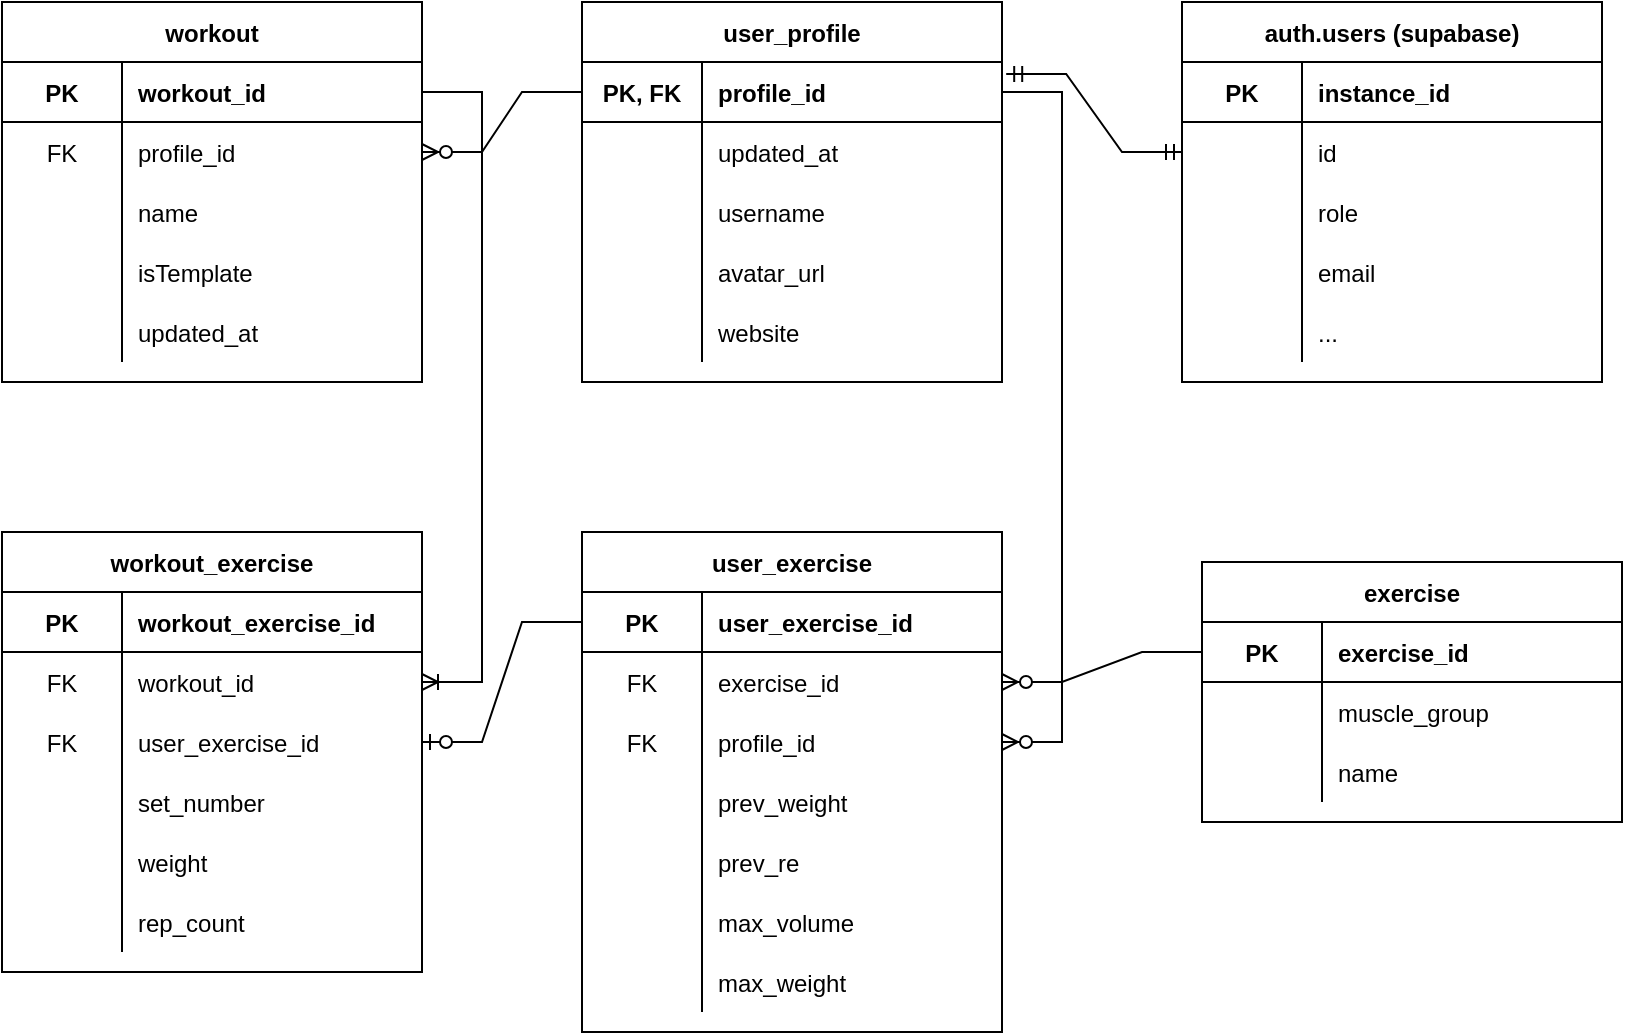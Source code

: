 <mxfile version="16.5.3" type="device"><diagram name="Page-1" id="a7904f86-f2b4-8e86-fa97-74104820619b"><mxGraphModel dx="1422" dy="762" grid="1" gridSize="10" guides="1" tooltips="1" connect="1" arrows="1" fold="1" page="1" pageScale="1" pageWidth="1100" pageHeight="850" background="none" math="0" shadow="0"><root><mxCell id="0"/><mxCell id="1" parent="0"/><mxCell id="BT4J-hdxBjNHd1JKvL7k-1" value="user_profile" style="shape=table;startSize=30;container=1;collapsible=1;childLayout=tableLayout;fixedRows=1;rowLines=0;fontStyle=1;align=center;resizeLast=1;" vertex="1" parent="1"><mxGeometry x="360" y="90" width="210" height="190" as="geometry"/></mxCell><mxCell id="BT4J-hdxBjNHd1JKvL7k-2" value="" style="shape=tableRow;horizontal=0;startSize=0;swimlaneHead=0;swimlaneBody=0;fillColor=none;collapsible=0;dropTarget=0;points=[[0,0.5],[1,0.5]];portConstraint=eastwest;top=0;left=0;right=0;bottom=1;" vertex="1" parent="BT4J-hdxBjNHd1JKvL7k-1"><mxGeometry y="30" width="210" height="30" as="geometry"/></mxCell><mxCell id="BT4J-hdxBjNHd1JKvL7k-3" value="PK, FK" style="shape=partialRectangle;connectable=0;fillColor=none;top=0;left=0;bottom=0;right=0;fontStyle=1;overflow=hidden;" vertex="1" parent="BT4J-hdxBjNHd1JKvL7k-2"><mxGeometry width="60" height="30" as="geometry"><mxRectangle width="60" height="30" as="alternateBounds"/></mxGeometry></mxCell><mxCell id="BT4J-hdxBjNHd1JKvL7k-4" value="profile_id" style="shape=partialRectangle;connectable=0;fillColor=none;top=0;left=0;bottom=0;right=0;align=left;spacingLeft=6;fontStyle=1;overflow=hidden;" vertex="1" parent="BT4J-hdxBjNHd1JKvL7k-2"><mxGeometry x="60" width="150" height="30" as="geometry"><mxRectangle width="150" height="30" as="alternateBounds"/></mxGeometry></mxCell><mxCell id="BT4J-hdxBjNHd1JKvL7k-5" value="" style="shape=tableRow;horizontal=0;startSize=0;swimlaneHead=0;swimlaneBody=0;fillColor=none;collapsible=0;dropTarget=0;points=[[0,0.5],[1,0.5]];portConstraint=eastwest;top=0;left=0;right=0;bottom=0;" vertex="1" parent="BT4J-hdxBjNHd1JKvL7k-1"><mxGeometry y="60" width="210" height="30" as="geometry"/></mxCell><mxCell id="BT4J-hdxBjNHd1JKvL7k-6" value="" style="shape=partialRectangle;connectable=0;fillColor=none;top=0;left=0;bottom=0;right=0;editable=1;overflow=hidden;" vertex="1" parent="BT4J-hdxBjNHd1JKvL7k-5"><mxGeometry width="60" height="30" as="geometry"><mxRectangle width="60" height="30" as="alternateBounds"/></mxGeometry></mxCell><mxCell id="BT4J-hdxBjNHd1JKvL7k-7" value="updated_at" style="shape=partialRectangle;connectable=0;fillColor=none;top=0;left=0;bottom=0;right=0;align=left;spacingLeft=6;overflow=hidden;" vertex="1" parent="BT4J-hdxBjNHd1JKvL7k-5"><mxGeometry x="60" width="150" height="30" as="geometry"><mxRectangle width="150" height="30" as="alternateBounds"/></mxGeometry></mxCell><mxCell id="BT4J-hdxBjNHd1JKvL7k-8" value="" style="shape=tableRow;horizontal=0;startSize=0;swimlaneHead=0;swimlaneBody=0;fillColor=none;collapsible=0;dropTarget=0;points=[[0,0.5],[1,0.5]];portConstraint=eastwest;top=0;left=0;right=0;bottom=0;" vertex="1" parent="BT4J-hdxBjNHd1JKvL7k-1"><mxGeometry y="90" width="210" height="30" as="geometry"/></mxCell><mxCell id="BT4J-hdxBjNHd1JKvL7k-9" value="" style="shape=partialRectangle;connectable=0;fillColor=none;top=0;left=0;bottom=0;right=0;editable=1;overflow=hidden;" vertex="1" parent="BT4J-hdxBjNHd1JKvL7k-8"><mxGeometry width="60" height="30" as="geometry"><mxRectangle width="60" height="30" as="alternateBounds"/></mxGeometry></mxCell><mxCell id="BT4J-hdxBjNHd1JKvL7k-10" value="username" style="shape=partialRectangle;connectable=0;fillColor=none;top=0;left=0;bottom=0;right=0;align=left;spacingLeft=6;overflow=hidden;" vertex="1" parent="BT4J-hdxBjNHd1JKvL7k-8"><mxGeometry x="60" width="150" height="30" as="geometry"><mxRectangle width="150" height="30" as="alternateBounds"/></mxGeometry></mxCell><mxCell id="BT4J-hdxBjNHd1JKvL7k-11" value="" style="shape=tableRow;horizontal=0;startSize=0;swimlaneHead=0;swimlaneBody=0;fillColor=none;collapsible=0;dropTarget=0;points=[[0,0.5],[1,0.5]];portConstraint=eastwest;top=0;left=0;right=0;bottom=0;" vertex="1" parent="BT4J-hdxBjNHd1JKvL7k-1"><mxGeometry y="120" width="210" height="30" as="geometry"/></mxCell><mxCell id="BT4J-hdxBjNHd1JKvL7k-12" value="" style="shape=partialRectangle;connectable=0;fillColor=none;top=0;left=0;bottom=0;right=0;editable=1;overflow=hidden;" vertex="1" parent="BT4J-hdxBjNHd1JKvL7k-11"><mxGeometry width="60" height="30" as="geometry"><mxRectangle width="60" height="30" as="alternateBounds"/></mxGeometry></mxCell><mxCell id="BT4J-hdxBjNHd1JKvL7k-13" value="avatar_url" style="shape=partialRectangle;connectable=0;fillColor=none;top=0;left=0;bottom=0;right=0;align=left;spacingLeft=6;overflow=hidden;" vertex="1" parent="BT4J-hdxBjNHd1JKvL7k-11"><mxGeometry x="60" width="150" height="30" as="geometry"><mxRectangle width="150" height="30" as="alternateBounds"/></mxGeometry></mxCell><mxCell id="BT4J-hdxBjNHd1JKvL7k-87" value="" style="shape=tableRow;horizontal=0;startSize=0;swimlaneHead=0;swimlaneBody=0;fillColor=none;collapsible=0;dropTarget=0;points=[[0,0.5],[1,0.5]];portConstraint=eastwest;top=0;left=0;right=0;bottom=0;" vertex="1" parent="BT4J-hdxBjNHd1JKvL7k-1"><mxGeometry y="150" width="210" height="30" as="geometry"/></mxCell><mxCell id="BT4J-hdxBjNHd1JKvL7k-88" value="" style="shape=partialRectangle;connectable=0;fillColor=none;top=0;left=0;bottom=0;right=0;editable=1;overflow=hidden;" vertex="1" parent="BT4J-hdxBjNHd1JKvL7k-87"><mxGeometry width="60" height="30" as="geometry"><mxRectangle width="60" height="30" as="alternateBounds"/></mxGeometry></mxCell><mxCell id="BT4J-hdxBjNHd1JKvL7k-89" value="website" style="shape=partialRectangle;connectable=0;fillColor=none;top=0;left=0;bottom=0;right=0;align=left;spacingLeft=6;overflow=hidden;" vertex="1" parent="BT4J-hdxBjNHd1JKvL7k-87"><mxGeometry x="60" width="150" height="30" as="geometry"><mxRectangle width="150" height="30" as="alternateBounds"/></mxGeometry></mxCell><mxCell id="BT4J-hdxBjNHd1JKvL7k-32" value="workout" style="shape=table;startSize=30;container=1;collapsible=1;childLayout=tableLayout;fixedRows=1;rowLines=0;fontStyle=1;align=center;resizeLast=1;" vertex="1" parent="1"><mxGeometry x="70" y="90" width="210" height="190" as="geometry"/></mxCell><mxCell id="BT4J-hdxBjNHd1JKvL7k-33" value="" style="shape=tableRow;horizontal=0;startSize=0;swimlaneHead=0;swimlaneBody=0;fillColor=none;collapsible=0;dropTarget=0;points=[[0,0.5],[1,0.5]];portConstraint=eastwest;top=0;left=0;right=0;bottom=1;" vertex="1" parent="BT4J-hdxBjNHd1JKvL7k-32"><mxGeometry y="30" width="210" height="30" as="geometry"/></mxCell><mxCell id="BT4J-hdxBjNHd1JKvL7k-34" value="PK" style="shape=partialRectangle;connectable=0;fillColor=none;top=0;left=0;bottom=0;right=0;fontStyle=1;overflow=hidden;" vertex="1" parent="BT4J-hdxBjNHd1JKvL7k-33"><mxGeometry width="60" height="30" as="geometry"><mxRectangle width="60" height="30" as="alternateBounds"/></mxGeometry></mxCell><mxCell id="BT4J-hdxBjNHd1JKvL7k-35" value="workout_id" style="shape=partialRectangle;connectable=0;fillColor=none;top=0;left=0;bottom=0;right=0;align=left;spacingLeft=6;fontStyle=1;overflow=hidden;" vertex="1" parent="BT4J-hdxBjNHd1JKvL7k-33"><mxGeometry x="60" width="150" height="30" as="geometry"><mxRectangle width="150" height="30" as="alternateBounds"/></mxGeometry></mxCell><mxCell id="BT4J-hdxBjNHd1JKvL7k-69" value="" style="shape=tableRow;horizontal=0;startSize=0;swimlaneHead=0;swimlaneBody=0;fillColor=none;collapsible=0;dropTarget=0;points=[[0,0.5],[1,0.5]];portConstraint=eastwest;top=0;left=0;right=0;bottom=0;" vertex="1" parent="BT4J-hdxBjNHd1JKvL7k-32"><mxGeometry y="60" width="210" height="30" as="geometry"/></mxCell><mxCell id="BT4J-hdxBjNHd1JKvL7k-70" value="FK" style="shape=partialRectangle;connectable=0;fillColor=none;top=0;left=0;bottom=0;right=0;fontStyle=0;overflow=hidden;" vertex="1" parent="BT4J-hdxBjNHd1JKvL7k-69"><mxGeometry width="60" height="30" as="geometry"><mxRectangle width="60" height="30" as="alternateBounds"/></mxGeometry></mxCell><mxCell id="BT4J-hdxBjNHd1JKvL7k-71" value="profile_id" style="shape=partialRectangle;connectable=0;fillColor=none;top=0;left=0;bottom=0;right=0;align=left;spacingLeft=6;fontStyle=0;overflow=hidden;" vertex="1" parent="BT4J-hdxBjNHd1JKvL7k-69"><mxGeometry x="60" width="150" height="30" as="geometry"><mxRectangle width="150" height="30" as="alternateBounds"/></mxGeometry></mxCell><mxCell id="BT4J-hdxBjNHd1JKvL7k-139" value="" style="shape=tableRow;horizontal=0;startSize=0;swimlaneHead=0;swimlaneBody=0;fillColor=none;collapsible=0;dropTarget=0;points=[[0,0.5],[1,0.5]];portConstraint=eastwest;top=0;left=0;right=0;bottom=0;" vertex="1" parent="BT4J-hdxBjNHd1JKvL7k-32"><mxGeometry y="90" width="210" height="30" as="geometry"/></mxCell><mxCell id="BT4J-hdxBjNHd1JKvL7k-140" value="" style="shape=partialRectangle;connectable=0;fillColor=none;top=0;left=0;bottom=0;right=0;fontStyle=0;overflow=hidden;" vertex="1" parent="BT4J-hdxBjNHd1JKvL7k-139"><mxGeometry width="60" height="30" as="geometry"><mxRectangle width="60" height="30" as="alternateBounds"/></mxGeometry></mxCell><mxCell id="BT4J-hdxBjNHd1JKvL7k-141" value="name" style="shape=partialRectangle;connectable=0;fillColor=none;top=0;left=0;bottom=0;right=0;align=left;spacingLeft=6;fontStyle=0;overflow=hidden;" vertex="1" parent="BT4J-hdxBjNHd1JKvL7k-139"><mxGeometry x="60" width="150" height="30" as="geometry"><mxRectangle width="150" height="30" as="alternateBounds"/></mxGeometry></mxCell><mxCell id="BT4J-hdxBjNHd1JKvL7k-36" value="" style="shape=tableRow;horizontal=0;startSize=0;swimlaneHead=0;swimlaneBody=0;fillColor=none;collapsible=0;dropTarget=0;points=[[0,0.5],[1,0.5]];portConstraint=eastwest;top=0;left=0;right=0;bottom=0;" vertex="1" parent="BT4J-hdxBjNHd1JKvL7k-32"><mxGeometry y="120" width="210" height="30" as="geometry"/></mxCell><mxCell id="BT4J-hdxBjNHd1JKvL7k-37" value="" style="shape=partialRectangle;connectable=0;fillColor=none;top=0;left=0;bottom=0;right=0;editable=1;overflow=hidden;" vertex="1" parent="BT4J-hdxBjNHd1JKvL7k-36"><mxGeometry width="60" height="30" as="geometry"><mxRectangle width="60" height="30" as="alternateBounds"/></mxGeometry></mxCell><mxCell id="BT4J-hdxBjNHd1JKvL7k-38" value="isTemplate" style="shape=partialRectangle;connectable=0;fillColor=none;top=0;left=0;bottom=0;right=0;align=left;spacingLeft=6;overflow=hidden;" vertex="1" parent="BT4J-hdxBjNHd1JKvL7k-36"><mxGeometry x="60" width="150" height="30" as="geometry"><mxRectangle width="150" height="30" as="alternateBounds"/></mxGeometry></mxCell><mxCell id="BT4J-hdxBjNHd1JKvL7k-39" value="" style="shape=tableRow;horizontal=0;startSize=0;swimlaneHead=0;swimlaneBody=0;fillColor=none;collapsible=0;dropTarget=0;points=[[0,0.5],[1,0.5]];portConstraint=eastwest;top=0;left=0;right=0;bottom=0;" vertex="1" parent="BT4J-hdxBjNHd1JKvL7k-32"><mxGeometry y="150" width="210" height="30" as="geometry"/></mxCell><mxCell id="BT4J-hdxBjNHd1JKvL7k-40" value="" style="shape=partialRectangle;connectable=0;fillColor=none;top=0;left=0;bottom=0;right=0;editable=1;overflow=hidden;" vertex="1" parent="BT4J-hdxBjNHd1JKvL7k-39"><mxGeometry width="60" height="30" as="geometry"><mxRectangle width="60" height="30" as="alternateBounds"/></mxGeometry></mxCell><mxCell id="BT4J-hdxBjNHd1JKvL7k-41" value="updated_at" style="shape=partialRectangle;connectable=0;fillColor=none;top=0;left=0;bottom=0;right=0;align=left;spacingLeft=6;overflow=hidden;" vertex="1" parent="BT4J-hdxBjNHd1JKvL7k-39"><mxGeometry x="60" width="150" height="30" as="geometry"><mxRectangle width="150" height="30" as="alternateBounds"/></mxGeometry></mxCell><mxCell id="BT4J-hdxBjNHd1JKvL7k-45" value="auth.users (supabase)" style="shape=table;startSize=30;container=1;collapsible=1;childLayout=tableLayout;fixedRows=1;rowLines=0;fontStyle=1;align=center;resizeLast=1;" vertex="1" parent="1"><mxGeometry x="660" y="90" width="210" height="190" as="geometry"/></mxCell><mxCell id="BT4J-hdxBjNHd1JKvL7k-46" value="" style="shape=tableRow;horizontal=0;startSize=0;swimlaneHead=0;swimlaneBody=0;fillColor=none;collapsible=0;dropTarget=0;points=[[0,0.5],[1,0.5]];portConstraint=eastwest;top=0;left=0;right=0;bottom=1;" vertex="1" parent="BT4J-hdxBjNHd1JKvL7k-45"><mxGeometry y="30" width="210" height="30" as="geometry"/></mxCell><mxCell id="BT4J-hdxBjNHd1JKvL7k-47" value="PK" style="shape=partialRectangle;connectable=0;fillColor=none;top=0;left=0;bottom=0;right=0;fontStyle=1;overflow=hidden;" vertex="1" parent="BT4J-hdxBjNHd1JKvL7k-46"><mxGeometry width="60" height="30" as="geometry"><mxRectangle width="60" height="30" as="alternateBounds"/></mxGeometry></mxCell><mxCell id="BT4J-hdxBjNHd1JKvL7k-48" value="instance_id" style="shape=partialRectangle;connectable=0;fillColor=none;top=0;left=0;bottom=0;right=0;align=left;spacingLeft=6;fontStyle=1;overflow=hidden;" vertex="1" parent="BT4J-hdxBjNHd1JKvL7k-46"><mxGeometry x="60" width="150" height="30" as="geometry"><mxRectangle width="150" height="30" as="alternateBounds"/></mxGeometry></mxCell><mxCell id="BT4J-hdxBjNHd1JKvL7k-49" value="" style="shape=tableRow;horizontal=0;startSize=0;swimlaneHead=0;swimlaneBody=0;fillColor=none;collapsible=0;dropTarget=0;points=[[0,0.5],[1,0.5]];portConstraint=eastwest;top=0;left=0;right=0;bottom=0;" vertex="1" parent="BT4J-hdxBjNHd1JKvL7k-45"><mxGeometry y="60" width="210" height="30" as="geometry"/></mxCell><mxCell id="BT4J-hdxBjNHd1JKvL7k-50" value="" style="shape=partialRectangle;connectable=0;fillColor=none;top=0;left=0;bottom=0;right=0;editable=1;overflow=hidden;" vertex="1" parent="BT4J-hdxBjNHd1JKvL7k-49"><mxGeometry width="60" height="30" as="geometry"><mxRectangle width="60" height="30" as="alternateBounds"/></mxGeometry></mxCell><mxCell id="BT4J-hdxBjNHd1JKvL7k-51" value="id" style="shape=partialRectangle;connectable=0;fillColor=none;top=0;left=0;bottom=0;right=0;align=left;spacingLeft=6;overflow=hidden;" vertex="1" parent="BT4J-hdxBjNHd1JKvL7k-49"><mxGeometry x="60" width="150" height="30" as="geometry"><mxRectangle width="150" height="30" as="alternateBounds"/></mxGeometry></mxCell><mxCell id="BT4J-hdxBjNHd1JKvL7k-52" value="" style="shape=tableRow;horizontal=0;startSize=0;swimlaneHead=0;swimlaneBody=0;fillColor=none;collapsible=0;dropTarget=0;points=[[0,0.5],[1,0.5]];portConstraint=eastwest;top=0;left=0;right=0;bottom=0;" vertex="1" parent="BT4J-hdxBjNHd1JKvL7k-45"><mxGeometry y="90" width="210" height="30" as="geometry"/></mxCell><mxCell id="BT4J-hdxBjNHd1JKvL7k-53" value="" style="shape=partialRectangle;connectable=0;fillColor=none;top=0;left=0;bottom=0;right=0;editable=1;overflow=hidden;" vertex="1" parent="BT4J-hdxBjNHd1JKvL7k-52"><mxGeometry width="60" height="30" as="geometry"><mxRectangle width="60" height="30" as="alternateBounds"/></mxGeometry></mxCell><mxCell id="BT4J-hdxBjNHd1JKvL7k-54" value="role" style="shape=partialRectangle;connectable=0;fillColor=none;top=0;left=0;bottom=0;right=0;align=left;spacingLeft=6;overflow=hidden;" vertex="1" parent="BT4J-hdxBjNHd1JKvL7k-52"><mxGeometry x="60" width="150" height="30" as="geometry"><mxRectangle width="150" height="30" as="alternateBounds"/></mxGeometry></mxCell><mxCell id="BT4J-hdxBjNHd1JKvL7k-55" value="" style="shape=tableRow;horizontal=0;startSize=0;swimlaneHead=0;swimlaneBody=0;fillColor=none;collapsible=0;dropTarget=0;points=[[0,0.5],[1,0.5]];portConstraint=eastwest;top=0;left=0;right=0;bottom=0;" vertex="1" parent="BT4J-hdxBjNHd1JKvL7k-45"><mxGeometry y="120" width="210" height="30" as="geometry"/></mxCell><mxCell id="BT4J-hdxBjNHd1JKvL7k-56" value="" style="shape=partialRectangle;connectable=0;fillColor=none;top=0;left=0;bottom=0;right=0;editable=1;overflow=hidden;" vertex="1" parent="BT4J-hdxBjNHd1JKvL7k-55"><mxGeometry width="60" height="30" as="geometry"><mxRectangle width="60" height="30" as="alternateBounds"/></mxGeometry></mxCell><mxCell id="BT4J-hdxBjNHd1JKvL7k-57" value="email" style="shape=partialRectangle;connectable=0;fillColor=none;top=0;left=0;bottom=0;right=0;align=left;spacingLeft=6;overflow=hidden;" vertex="1" parent="BT4J-hdxBjNHd1JKvL7k-55"><mxGeometry x="60" width="150" height="30" as="geometry"><mxRectangle width="150" height="30" as="alternateBounds"/></mxGeometry></mxCell><mxCell id="BT4J-hdxBjNHd1JKvL7k-63" value="" style="shape=tableRow;horizontal=0;startSize=0;swimlaneHead=0;swimlaneBody=0;fillColor=none;collapsible=0;dropTarget=0;points=[[0,0.5],[1,0.5]];portConstraint=eastwest;top=0;left=0;right=0;bottom=0;" vertex="1" parent="BT4J-hdxBjNHd1JKvL7k-45"><mxGeometry y="150" width="210" height="30" as="geometry"/></mxCell><mxCell id="BT4J-hdxBjNHd1JKvL7k-64" value="" style="shape=partialRectangle;connectable=0;fillColor=none;top=0;left=0;bottom=0;right=0;editable=1;overflow=hidden;" vertex="1" parent="BT4J-hdxBjNHd1JKvL7k-63"><mxGeometry width="60" height="30" as="geometry"><mxRectangle width="60" height="30" as="alternateBounds"/></mxGeometry></mxCell><mxCell id="BT4J-hdxBjNHd1JKvL7k-65" value="..." style="shape=partialRectangle;connectable=0;fillColor=none;top=0;left=0;bottom=0;right=0;align=left;spacingLeft=6;overflow=hidden;" vertex="1" parent="BT4J-hdxBjNHd1JKvL7k-63"><mxGeometry x="60" width="150" height="30" as="geometry"><mxRectangle width="150" height="30" as="alternateBounds"/></mxGeometry></mxCell><mxCell id="BT4J-hdxBjNHd1JKvL7k-60" value="" style="edgeStyle=entityRelationEdgeStyle;fontSize=12;html=1;endArrow=ERmandOne;startArrow=ERmandOne;rounded=0;entryX=0;entryY=0.5;entryDx=0;entryDy=0;exitX=1.01;exitY=0.2;exitDx=0;exitDy=0;exitPerimeter=0;" edge="1" parent="1" source="BT4J-hdxBjNHd1JKvL7k-2" target="BT4J-hdxBjNHd1JKvL7k-49"><mxGeometry width="100" height="100" relative="1" as="geometry"><mxPoint x="240" y="350" as="sourcePoint"/><mxPoint x="340" y="250" as="targetPoint"/></mxGeometry></mxCell><mxCell id="BT4J-hdxBjNHd1JKvL7k-72" value="" style="edgeStyle=entityRelationEdgeStyle;fontSize=12;html=1;endArrow=ERzeroToMany;endFill=1;rounded=0;entryX=1;entryY=0.5;entryDx=0;entryDy=0;exitX=0;exitY=0.5;exitDx=0;exitDy=0;" edge="1" parent="1" source="BT4J-hdxBjNHd1JKvL7k-2" target="BT4J-hdxBjNHd1JKvL7k-69"><mxGeometry width="100" height="100" relative="1" as="geometry"><mxPoint x="310" y="120" as="sourcePoint"/><mxPoint x="340" y="250" as="targetPoint"/></mxGeometry></mxCell><mxCell id="BT4J-hdxBjNHd1JKvL7k-73" value="user_exercise" style="shape=table;startSize=30;container=1;collapsible=1;childLayout=tableLayout;fixedRows=1;rowLines=0;fontStyle=1;align=center;resizeLast=1;" vertex="1" parent="1"><mxGeometry x="360" y="355" width="210" height="250" as="geometry"/></mxCell><mxCell id="BT4J-hdxBjNHd1JKvL7k-74" value="" style="shape=tableRow;horizontal=0;startSize=0;swimlaneHead=0;swimlaneBody=0;fillColor=none;collapsible=0;dropTarget=0;points=[[0,0.5],[1,0.5]];portConstraint=eastwest;top=0;left=0;right=0;bottom=1;" vertex="1" parent="BT4J-hdxBjNHd1JKvL7k-73"><mxGeometry y="30" width="210" height="30" as="geometry"/></mxCell><mxCell id="BT4J-hdxBjNHd1JKvL7k-75" value="PK" style="shape=partialRectangle;connectable=0;fillColor=none;top=0;left=0;bottom=0;right=0;fontStyle=1;overflow=hidden;" vertex="1" parent="BT4J-hdxBjNHd1JKvL7k-74"><mxGeometry width="60" height="30" as="geometry"><mxRectangle width="60" height="30" as="alternateBounds"/></mxGeometry></mxCell><mxCell id="BT4J-hdxBjNHd1JKvL7k-76" value="user_exercise_id" style="shape=partialRectangle;connectable=0;fillColor=none;top=0;left=0;bottom=0;right=0;align=left;spacingLeft=6;fontStyle=1;overflow=hidden;" vertex="1" parent="BT4J-hdxBjNHd1JKvL7k-74"><mxGeometry x="60" width="150" height="30" as="geometry"><mxRectangle width="150" height="30" as="alternateBounds"/></mxGeometry></mxCell><mxCell id="BT4J-hdxBjNHd1JKvL7k-135" value="" style="shape=tableRow;horizontal=0;startSize=0;swimlaneHead=0;swimlaneBody=0;fillColor=none;collapsible=0;dropTarget=0;points=[[0,0.5],[1,0.5]];portConstraint=eastwest;top=0;left=0;right=0;bottom=0;" vertex="1" parent="BT4J-hdxBjNHd1JKvL7k-73"><mxGeometry y="60" width="210" height="30" as="geometry"/></mxCell><mxCell id="BT4J-hdxBjNHd1JKvL7k-136" value="FK" style="shape=partialRectangle;connectable=0;fillColor=none;top=0;left=0;bottom=0;right=0;fontStyle=0;overflow=hidden;" vertex="1" parent="BT4J-hdxBjNHd1JKvL7k-135"><mxGeometry width="60" height="30" as="geometry"><mxRectangle width="60" height="30" as="alternateBounds"/></mxGeometry></mxCell><mxCell id="BT4J-hdxBjNHd1JKvL7k-137" value="exercise_id" style="shape=partialRectangle;connectable=0;fillColor=none;top=0;left=0;bottom=0;right=0;align=left;spacingLeft=6;fontStyle=0;overflow=hidden;" vertex="1" parent="BT4J-hdxBjNHd1JKvL7k-135"><mxGeometry x="60" width="150" height="30" as="geometry"><mxRectangle width="150" height="30" as="alternateBounds"/></mxGeometry></mxCell><mxCell id="BT4J-hdxBjNHd1JKvL7k-77" value="" style="shape=tableRow;horizontal=0;startSize=0;swimlaneHead=0;swimlaneBody=0;fillColor=none;collapsible=0;dropTarget=0;points=[[0,0.5],[1,0.5]];portConstraint=eastwest;top=0;left=0;right=0;bottom=0;" vertex="1" parent="BT4J-hdxBjNHd1JKvL7k-73"><mxGeometry y="90" width="210" height="30" as="geometry"/></mxCell><mxCell id="BT4J-hdxBjNHd1JKvL7k-78" value="FK" style="shape=partialRectangle;connectable=0;fillColor=none;top=0;left=0;bottom=0;right=0;editable=1;overflow=hidden;" vertex="1" parent="BT4J-hdxBjNHd1JKvL7k-77"><mxGeometry width="60" height="30" as="geometry"><mxRectangle width="60" height="30" as="alternateBounds"/></mxGeometry></mxCell><mxCell id="BT4J-hdxBjNHd1JKvL7k-79" value="profile_id" style="shape=partialRectangle;connectable=0;fillColor=none;top=0;left=0;bottom=0;right=0;align=left;spacingLeft=6;overflow=hidden;" vertex="1" parent="BT4J-hdxBjNHd1JKvL7k-77"><mxGeometry x="60" width="150" height="30" as="geometry"><mxRectangle width="150" height="30" as="alternateBounds"/></mxGeometry></mxCell><mxCell id="BT4J-hdxBjNHd1JKvL7k-80" value="" style="shape=tableRow;horizontal=0;startSize=0;swimlaneHead=0;swimlaneBody=0;fillColor=none;collapsible=0;dropTarget=0;points=[[0,0.5],[1,0.5]];portConstraint=eastwest;top=0;left=0;right=0;bottom=0;" vertex="1" parent="BT4J-hdxBjNHd1JKvL7k-73"><mxGeometry y="120" width="210" height="30" as="geometry"/></mxCell><mxCell id="BT4J-hdxBjNHd1JKvL7k-81" value="" style="shape=partialRectangle;connectable=0;fillColor=none;top=0;left=0;bottom=0;right=0;editable=1;overflow=hidden;" vertex="1" parent="BT4J-hdxBjNHd1JKvL7k-80"><mxGeometry width="60" height="30" as="geometry"><mxRectangle width="60" height="30" as="alternateBounds"/></mxGeometry></mxCell><mxCell id="BT4J-hdxBjNHd1JKvL7k-82" value="prev_weight" style="shape=partialRectangle;connectable=0;fillColor=none;top=0;left=0;bottom=0;right=0;align=left;spacingLeft=6;overflow=hidden;" vertex="1" parent="BT4J-hdxBjNHd1JKvL7k-80"><mxGeometry x="60" width="150" height="30" as="geometry"><mxRectangle width="150" height="30" as="alternateBounds"/></mxGeometry></mxCell><mxCell id="BT4J-hdxBjNHd1JKvL7k-171" value="" style="shape=tableRow;horizontal=0;startSize=0;swimlaneHead=0;swimlaneBody=0;fillColor=none;collapsible=0;dropTarget=0;points=[[0,0.5],[1,0.5]];portConstraint=eastwest;top=0;left=0;right=0;bottom=0;" vertex="1" parent="BT4J-hdxBjNHd1JKvL7k-73"><mxGeometry y="150" width="210" height="30" as="geometry"/></mxCell><mxCell id="BT4J-hdxBjNHd1JKvL7k-172" value="" style="shape=partialRectangle;connectable=0;fillColor=none;top=0;left=0;bottom=0;right=0;editable=1;overflow=hidden;" vertex="1" parent="BT4J-hdxBjNHd1JKvL7k-171"><mxGeometry width="60" height="30" as="geometry"><mxRectangle width="60" height="30" as="alternateBounds"/></mxGeometry></mxCell><mxCell id="BT4J-hdxBjNHd1JKvL7k-173" value="prev_re" style="shape=partialRectangle;connectable=0;fillColor=none;top=0;left=0;bottom=0;right=0;align=left;spacingLeft=6;overflow=hidden;" vertex="1" parent="BT4J-hdxBjNHd1JKvL7k-171"><mxGeometry x="60" width="150" height="30" as="geometry"><mxRectangle width="150" height="30" as="alternateBounds"/></mxGeometry></mxCell><mxCell id="BT4J-hdxBjNHd1JKvL7k-181" value="" style="shape=tableRow;horizontal=0;startSize=0;swimlaneHead=0;swimlaneBody=0;fillColor=none;collapsible=0;dropTarget=0;points=[[0,0.5],[1,0.5]];portConstraint=eastwest;top=0;left=0;right=0;bottom=0;" vertex="1" parent="BT4J-hdxBjNHd1JKvL7k-73"><mxGeometry y="180" width="210" height="30" as="geometry"/></mxCell><mxCell id="BT4J-hdxBjNHd1JKvL7k-182" value="" style="shape=partialRectangle;connectable=0;fillColor=none;top=0;left=0;bottom=0;right=0;editable=1;overflow=hidden;" vertex="1" parent="BT4J-hdxBjNHd1JKvL7k-181"><mxGeometry width="60" height="30" as="geometry"><mxRectangle width="60" height="30" as="alternateBounds"/></mxGeometry></mxCell><mxCell id="BT4J-hdxBjNHd1JKvL7k-183" value="max_volume" style="shape=partialRectangle;connectable=0;fillColor=none;top=0;left=0;bottom=0;right=0;align=left;spacingLeft=6;overflow=hidden;" vertex="1" parent="BT4J-hdxBjNHd1JKvL7k-181"><mxGeometry x="60" width="150" height="30" as="geometry"><mxRectangle width="150" height="30" as="alternateBounds"/></mxGeometry></mxCell><mxCell id="BT4J-hdxBjNHd1JKvL7k-83" value="" style="shape=tableRow;horizontal=0;startSize=0;swimlaneHead=0;swimlaneBody=0;fillColor=none;collapsible=0;dropTarget=0;points=[[0,0.5],[1,0.5]];portConstraint=eastwest;top=0;left=0;right=0;bottom=0;" vertex="1" parent="BT4J-hdxBjNHd1JKvL7k-73"><mxGeometry y="210" width="210" height="30" as="geometry"/></mxCell><mxCell id="BT4J-hdxBjNHd1JKvL7k-84" value="" style="shape=partialRectangle;connectable=0;fillColor=none;top=0;left=0;bottom=0;right=0;editable=1;overflow=hidden;" vertex="1" parent="BT4J-hdxBjNHd1JKvL7k-83"><mxGeometry width="60" height="30" as="geometry"><mxRectangle width="60" height="30" as="alternateBounds"/></mxGeometry></mxCell><mxCell id="BT4J-hdxBjNHd1JKvL7k-85" value="max_weight" style="shape=partialRectangle;connectable=0;fillColor=none;top=0;left=0;bottom=0;right=0;align=left;spacingLeft=6;overflow=hidden;" vertex="1" parent="BT4J-hdxBjNHd1JKvL7k-83"><mxGeometry x="60" width="150" height="30" as="geometry"><mxRectangle width="150" height="30" as="alternateBounds"/></mxGeometry></mxCell><mxCell id="BT4J-hdxBjNHd1JKvL7k-96" value="" style="edgeStyle=entityRelationEdgeStyle;fontSize=12;html=1;endArrow=ERzeroToMany;endFill=1;rounded=0;exitX=1;exitY=0.5;exitDx=0;exitDy=0;entryX=1;entryY=0.5;entryDx=0;entryDy=0;" edge="1" parent="1" source="BT4J-hdxBjNHd1JKvL7k-2" target="BT4J-hdxBjNHd1JKvL7k-77"><mxGeometry width="100" height="100" relative="1" as="geometry"><mxPoint x="640" y="350" as="sourcePoint"/><mxPoint x="570" y="445" as="targetPoint"/></mxGeometry></mxCell><mxCell id="BT4J-hdxBjNHd1JKvL7k-97" value="workout_exercise" style="shape=table;startSize=30;container=1;collapsible=1;childLayout=tableLayout;fixedRows=1;rowLines=0;fontStyle=1;align=center;resizeLast=1;" vertex="1" parent="1"><mxGeometry x="70" y="355" width="210" height="220" as="geometry"/></mxCell><mxCell id="BT4J-hdxBjNHd1JKvL7k-98" value="" style="shape=tableRow;horizontal=0;startSize=0;swimlaneHead=0;swimlaneBody=0;fillColor=none;collapsible=0;dropTarget=0;points=[[0,0.5],[1,0.5]];portConstraint=eastwest;top=0;left=0;right=0;bottom=1;" vertex="1" parent="BT4J-hdxBjNHd1JKvL7k-97"><mxGeometry y="30" width="210" height="30" as="geometry"/></mxCell><mxCell id="BT4J-hdxBjNHd1JKvL7k-99" value="PK" style="shape=partialRectangle;connectable=0;fillColor=none;top=0;left=0;bottom=0;right=0;fontStyle=1;overflow=hidden;" vertex="1" parent="BT4J-hdxBjNHd1JKvL7k-98"><mxGeometry width="60" height="30" as="geometry"><mxRectangle width="60" height="30" as="alternateBounds"/></mxGeometry></mxCell><mxCell id="BT4J-hdxBjNHd1JKvL7k-100" value="workout_exercise_id" style="shape=partialRectangle;connectable=0;fillColor=none;top=0;left=0;bottom=0;right=0;align=left;spacingLeft=6;fontStyle=1;overflow=hidden;" vertex="1" parent="BT4J-hdxBjNHd1JKvL7k-98"><mxGeometry x="60" width="150" height="30" as="geometry"><mxRectangle width="150" height="30" as="alternateBounds"/></mxGeometry></mxCell><mxCell id="BT4J-hdxBjNHd1JKvL7k-185" value="" style="shape=tableRow;horizontal=0;startSize=0;swimlaneHead=0;swimlaneBody=0;fillColor=none;collapsible=0;dropTarget=0;points=[[0,0.5],[1,0.5]];portConstraint=eastwest;top=0;left=0;right=0;bottom=0;" vertex="1" parent="BT4J-hdxBjNHd1JKvL7k-97"><mxGeometry y="60" width="210" height="30" as="geometry"/></mxCell><mxCell id="BT4J-hdxBjNHd1JKvL7k-186" value="FK" style="shape=partialRectangle;connectable=0;fillColor=none;top=0;left=0;bottom=0;right=0;fontStyle=0;overflow=hidden;" vertex="1" parent="BT4J-hdxBjNHd1JKvL7k-185"><mxGeometry width="60" height="30" as="geometry"><mxRectangle width="60" height="30" as="alternateBounds"/></mxGeometry></mxCell><mxCell id="BT4J-hdxBjNHd1JKvL7k-187" value="workout_id" style="shape=partialRectangle;connectable=0;fillColor=none;top=0;left=0;bottom=0;right=0;align=left;spacingLeft=6;fontStyle=0;overflow=hidden;" vertex="1" parent="BT4J-hdxBjNHd1JKvL7k-185"><mxGeometry x="60" width="150" height="30" as="geometry"><mxRectangle width="150" height="30" as="alternateBounds"/></mxGeometry></mxCell><mxCell id="BT4J-hdxBjNHd1JKvL7k-101" value="" style="shape=tableRow;horizontal=0;startSize=0;swimlaneHead=0;swimlaneBody=0;fillColor=none;collapsible=0;dropTarget=0;points=[[0,0.5],[1,0.5]];portConstraint=eastwest;top=0;left=0;right=0;bottom=0;" vertex="1" parent="BT4J-hdxBjNHd1JKvL7k-97"><mxGeometry y="90" width="210" height="30" as="geometry"/></mxCell><mxCell id="BT4J-hdxBjNHd1JKvL7k-102" value="FK" style="shape=partialRectangle;connectable=0;fillColor=none;top=0;left=0;bottom=0;right=0;fontStyle=0;overflow=hidden;" vertex="1" parent="BT4J-hdxBjNHd1JKvL7k-101"><mxGeometry width="60" height="30" as="geometry"><mxRectangle width="60" height="30" as="alternateBounds"/></mxGeometry></mxCell><mxCell id="BT4J-hdxBjNHd1JKvL7k-103" value="user_exercise_id" style="shape=partialRectangle;connectable=0;fillColor=none;top=0;left=0;bottom=0;right=0;align=left;spacingLeft=6;fontStyle=0;overflow=hidden;" vertex="1" parent="BT4J-hdxBjNHd1JKvL7k-101"><mxGeometry x="60" width="150" height="30" as="geometry"><mxRectangle width="150" height="30" as="alternateBounds"/></mxGeometry></mxCell><mxCell id="BT4J-hdxBjNHd1JKvL7k-104" value="" style="shape=tableRow;horizontal=0;startSize=0;swimlaneHead=0;swimlaneBody=0;fillColor=none;collapsible=0;dropTarget=0;points=[[0,0.5],[1,0.5]];portConstraint=eastwest;top=0;left=0;right=0;bottom=0;" vertex="1" parent="BT4J-hdxBjNHd1JKvL7k-97"><mxGeometry y="120" width="210" height="30" as="geometry"/></mxCell><mxCell id="BT4J-hdxBjNHd1JKvL7k-105" value="" style="shape=partialRectangle;connectable=0;fillColor=none;top=0;left=0;bottom=0;right=0;editable=1;overflow=hidden;" vertex="1" parent="BT4J-hdxBjNHd1JKvL7k-104"><mxGeometry width="60" height="30" as="geometry"><mxRectangle width="60" height="30" as="alternateBounds"/></mxGeometry></mxCell><mxCell id="BT4J-hdxBjNHd1JKvL7k-106" value="set_number" style="shape=partialRectangle;connectable=0;fillColor=none;top=0;left=0;bottom=0;right=0;align=left;spacingLeft=6;overflow=hidden;" vertex="1" parent="BT4J-hdxBjNHd1JKvL7k-104"><mxGeometry x="60" width="150" height="30" as="geometry"><mxRectangle width="150" height="30" as="alternateBounds"/></mxGeometry></mxCell><mxCell id="BT4J-hdxBjNHd1JKvL7k-189" value="" style="shape=tableRow;horizontal=0;startSize=0;swimlaneHead=0;swimlaneBody=0;fillColor=none;collapsible=0;dropTarget=0;points=[[0,0.5],[1,0.5]];portConstraint=eastwest;top=0;left=0;right=0;bottom=0;" vertex="1" parent="BT4J-hdxBjNHd1JKvL7k-97"><mxGeometry y="150" width="210" height="30" as="geometry"/></mxCell><mxCell id="BT4J-hdxBjNHd1JKvL7k-190" value="" style="shape=partialRectangle;connectable=0;fillColor=none;top=0;left=0;bottom=0;right=0;editable=1;overflow=hidden;" vertex="1" parent="BT4J-hdxBjNHd1JKvL7k-189"><mxGeometry width="60" height="30" as="geometry"><mxRectangle width="60" height="30" as="alternateBounds"/></mxGeometry></mxCell><mxCell id="BT4J-hdxBjNHd1JKvL7k-191" value="weight" style="shape=partialRectangle;connectable=0;fillColor=none;top=0;left=0;bottom=0;right=0;align=left;spacingLeft=6;overflow=hidden;" vertex="1" parent="BT4J-hdxBjNHd1JKvL7k-189"><mxGeometry x="60" width="150" height="30" as="geometry"><mxRectangle width="150" height="30" as="alternateBounds"/></mxGeometry></mxCell><mxCell id="BT4J-hdxBjNHd1JKvL7k-107" value="" style="shape=tableRow;horizontal=0;startSize=0;swimlaneHead=0;swimlaneBody=0;fillColor=none;collapsible=0;dropTarget=0;points=[[0,0.5],[1,0.5]];portConstraint=eastwest;top=0;left=0;right=0;bottom=0;" vertex="1" parent="BT4J-hdxBjNHd1JKvL7k-97"><mxGeometry y="180" width="210" height="30" as="geometry"/></mxCell><mxCell id="BT4J-hdxBjNHd1JKvL7k-108" value="" style="shape=partialRectangle;connectable=0;fillColor=none;top=0;left=0;bottom=0;right=0;editable=1;overflow=hidden;" vertex="1" parent="BT4J-hdxBjNHd1JKvL7k-107"><mxGeometry width="60" height="30" as="geometry"><mxRectangle width="60" height="30" as="alternateBounds"/></mxGeometry></mxCell><mxCell id="BT4J-hdxBjNHd1JKvL7k-109" value="rep_count" style="shape=partialRectangle;connectable=0;fillColor=none;top=0;left=0;bottom=0;right=0;align=left;spacingLeft=6;overflow=hidden;" vertex="1" parent="BT4J-hdxBjNHd1JKvL7k-107"><mxGeometry x="60" width="150" height="30" as="geometry"><mxRectangle width="150" height="30" as="alternateBounds"/></mxGeometry></mxCell><mxCell id="BT4J-hdxBjNHd1JKvL7k-110" value="exercise" style="shape=table;startSize=30;container=1;collapsible=1;childLayout=tableLayout;fixedRows=1;rowLines=0;fontStyle=1;align=center;resizeLast=1;" vertex="1" parent="1"><mxGeometry x="670" y="370" width="210" height="130" as="geometry"/></mxCell><mxCell id="BT4J-hdxBjNHd1JKvL7k-111" value="" style="shape=tableRow;horizontal=0;startSize=0;swimlaneHead=0;swimlaneBody=0;fillColor=none;collapsible=0;dropTarget=0;points=[[0,0.5],[1,0.5]];portConstraint=eastwest;top=0;left=0;right=0;bottom=1;" vertex="1" parent="BT4J-hdxBjNHd1JKvL7k-110"><mxGeometry y="30" width="210" height="30" as="geometry"/></mxCell><mxCell id="BT4J-hdxBjNHd1JKvL7k-112" value="PK" style="shape=partialRectangle;connectable=0;fillColor=none;top=0;left=0;bottom=0;right=0;fontStyle=1;overflow=hidden;" vertex="1" parent="BT4J-hdxBjNHd1JKvL7k-111"><mxGeometry width="60" height="30" as="geometry"><mxRectangle width="60" height="30" as="alternateBounds"/></mxGeometry></mxCell><mxCell id="BT4J-hdxBjNHd1JKvL7k-113" value="exercise_id" style="shape=partialRectangle;connectable=0;fillColor=none;top=0;left=0;bottom=0;right=0;align=left;spacingLeft=6;fontStyle=1;overflow=hidden;" vertex="1" parent="BT4J-hdxBjNHd1JKvL7k-111"><mxGeometry x="60" width="150" height="30" as="geometry"><mxRectangle width="150" height="30" as="alternateBounds"/></mxGeometry></mxCell><mxCell id="BT4J-hdxBjNHd1JKvL7k-114" value="" style="shape=tableRow;horizontal=0;startSize=0;swimlaneHead=0;swimlaneBody=0;fillColor=none;collapsible=0;dropTarget=0;points=[[0,0.5],[1,0.5]];portConstraint=eastwest;top=0;left=0;right=0;bottom=0;" vertex="1" parent="BT4J-hdxBjNHd1JKvL7k-110"><mxGeometry y="60" width="210" height="30" as="geometry"/></mxCell><mxCell id="BT4J-hdxBjNHd1JKvL7k-115" value="" style="shape=partialRectangle;connectable=0;fillColor=none;top=0;left=0;bottom=0;right=0;fontStyle=0;overflow=hidden;" vertex="1" parent="BT4J-hdxBjNHd1JKvL7k-114"><mxGeometry width="60" height="30" as="geometry"><mxRectangle width="60" height="30" as="alternateBounds"/></mxGeometry></mxCell><mxCell id="BT4J-hdxBjNHd1JKvL7k-116" value="muscle_group" style="shape=partialRectangle;connectable=0;fillColor=none;top=0;left=0;bottom=0;right=0;align=left;spacingLeft=6;fontStyle=0;overflow=hidden;" vertex="1" parent="BT4J-hdxBjNHd1JKvL7k-114"><mxGeometry x="60" width="150" height="30" as="geometry"><mxRectangle width="150" height="30" as="alternateBounds"/></mxGeometry></mxCell><mxCell id="BT4J-hdxBjNHd1JKvL7k-120" value="" style="shape=tableRow;horizontal=0;startSize=0;swimlaneHead=0;swimlaneBody=0;fillColor=none;collapsible=0;dropTarget=0;points=[[0,0.5],[1,0.5]];portConstraint=eastwest;top=0;left=0;right=0;bottom=0;" vertex="1" parent="BT4J-hdxBjNHd1JKvL7k-110"><mxGeometry y="90" width="210" height="30" as="geometry"/></mxCell><mxCell id="BT4J-hdxBjNHd1JKvL7k-121" value="" style="shape=partialRectangle;connectable=0;fillColor=none;top=0;left=0;bottom=0;right=0;editable=1;overflow=hidden;" vertex="1" parent="BT4J-hdxBjNHd1JKvL7k-120"><mxGeometry width="60" height="30" as="geometry"><mxRectangle width="60" height="30" as="alternateBounds"/></mxGeometry></mxCell><mxCell id="BT4J-hdxBjNHd1JKvL7k-122" value="name" style="shape=partialRectangle;connectable=0;fillColor=none;top=0;left=0;bottom=0;right=0;align=left;spacingLeft=6;overflow=hidden;" vertex="1" parent="BT4J-hdxBjNHd1JKvL7k-120"><mxGeometry x="60" width="150" height="30" as="geometry"><mxRectangle width="150" height="30" as="alternateBounds"/></mxGeometry></mxCell><mxCell id="BT4J-hdxBjNHd1JKvL7k-133" value="" style="edgeStyle=entityRelationEdgeStyle;fontSize=12;html=1;endArrow=ERzeroToMany;endFill=1;rounded=0;exitX=0;exitY=0.5;exitDx=0;exitDy=0;entryX=1;entryY=0.5;entryDx=0;entryDy=0;" edge="1" parent="1" source="BT4J-hdxBjNHd1JKvL7k-111" target="BT4J-hdxBjNHd1JKvL7k-135"><mxGeometry width="100" height="100" relative="1" as="geometry"><mxPoint x="580" y="450" as="sourcePoint"/><mxPoint x="680" y="350" as="targetPoint"/></mxGeometry></mxCell><mxCell id="BT4J-hdxBjNHd1JKvL7k-202" value="" style="edgeStyle=entityRelationEdgeStyle;fontSize=12;html=1;endArrow=ERoneToMany;rounded=0;exitX=1;exitY=0.5;exitDx=0;exitDy=0;entryX=1;entryY=0.5;entryDx=0;entryDy=0;" edge="1" parent="1" source="BT4J-hdxBjNHd1JKvL7k-33" target="BT4J-hdxBjNHd1JKvL7k-185"><mxGeometry width="100" height="100" relative="1" as="geometry"><mxPoint x="380" y="450" as="sourcePoint"/><mxPoint x="480" y="350" as="targetPoint"/></mxGeometry></mxCell><mxCell id="BT4J-hdxBjNHd1JKvL7k-203" value="" style="edgeStyle=entityRelationEdgeStyle;fontSize=12;html=1;endArrow=ERzeroToOne;endFill=1;rounded=0;exitX=0;exitY=0.5;exitDx=0;exitDy=0;entryX=1;entryY=0.5;entryDx=0;entryDy=0;" edge="1" parent="1" source="BT4J-hdxBjNHd1JKvL7k-74" target="BT4J-hdxBjNHd1JKvL7k-101"><mxGeometry width="100" height="100" relative="1" as="geometry"><mxPoint x="380" y="450" as="sourcePoint"/><mxPoint x="480" y="350" as="targetPoint"/></mxGeometry></mxCell></root></mxGraphModel></diagram></mxfile>